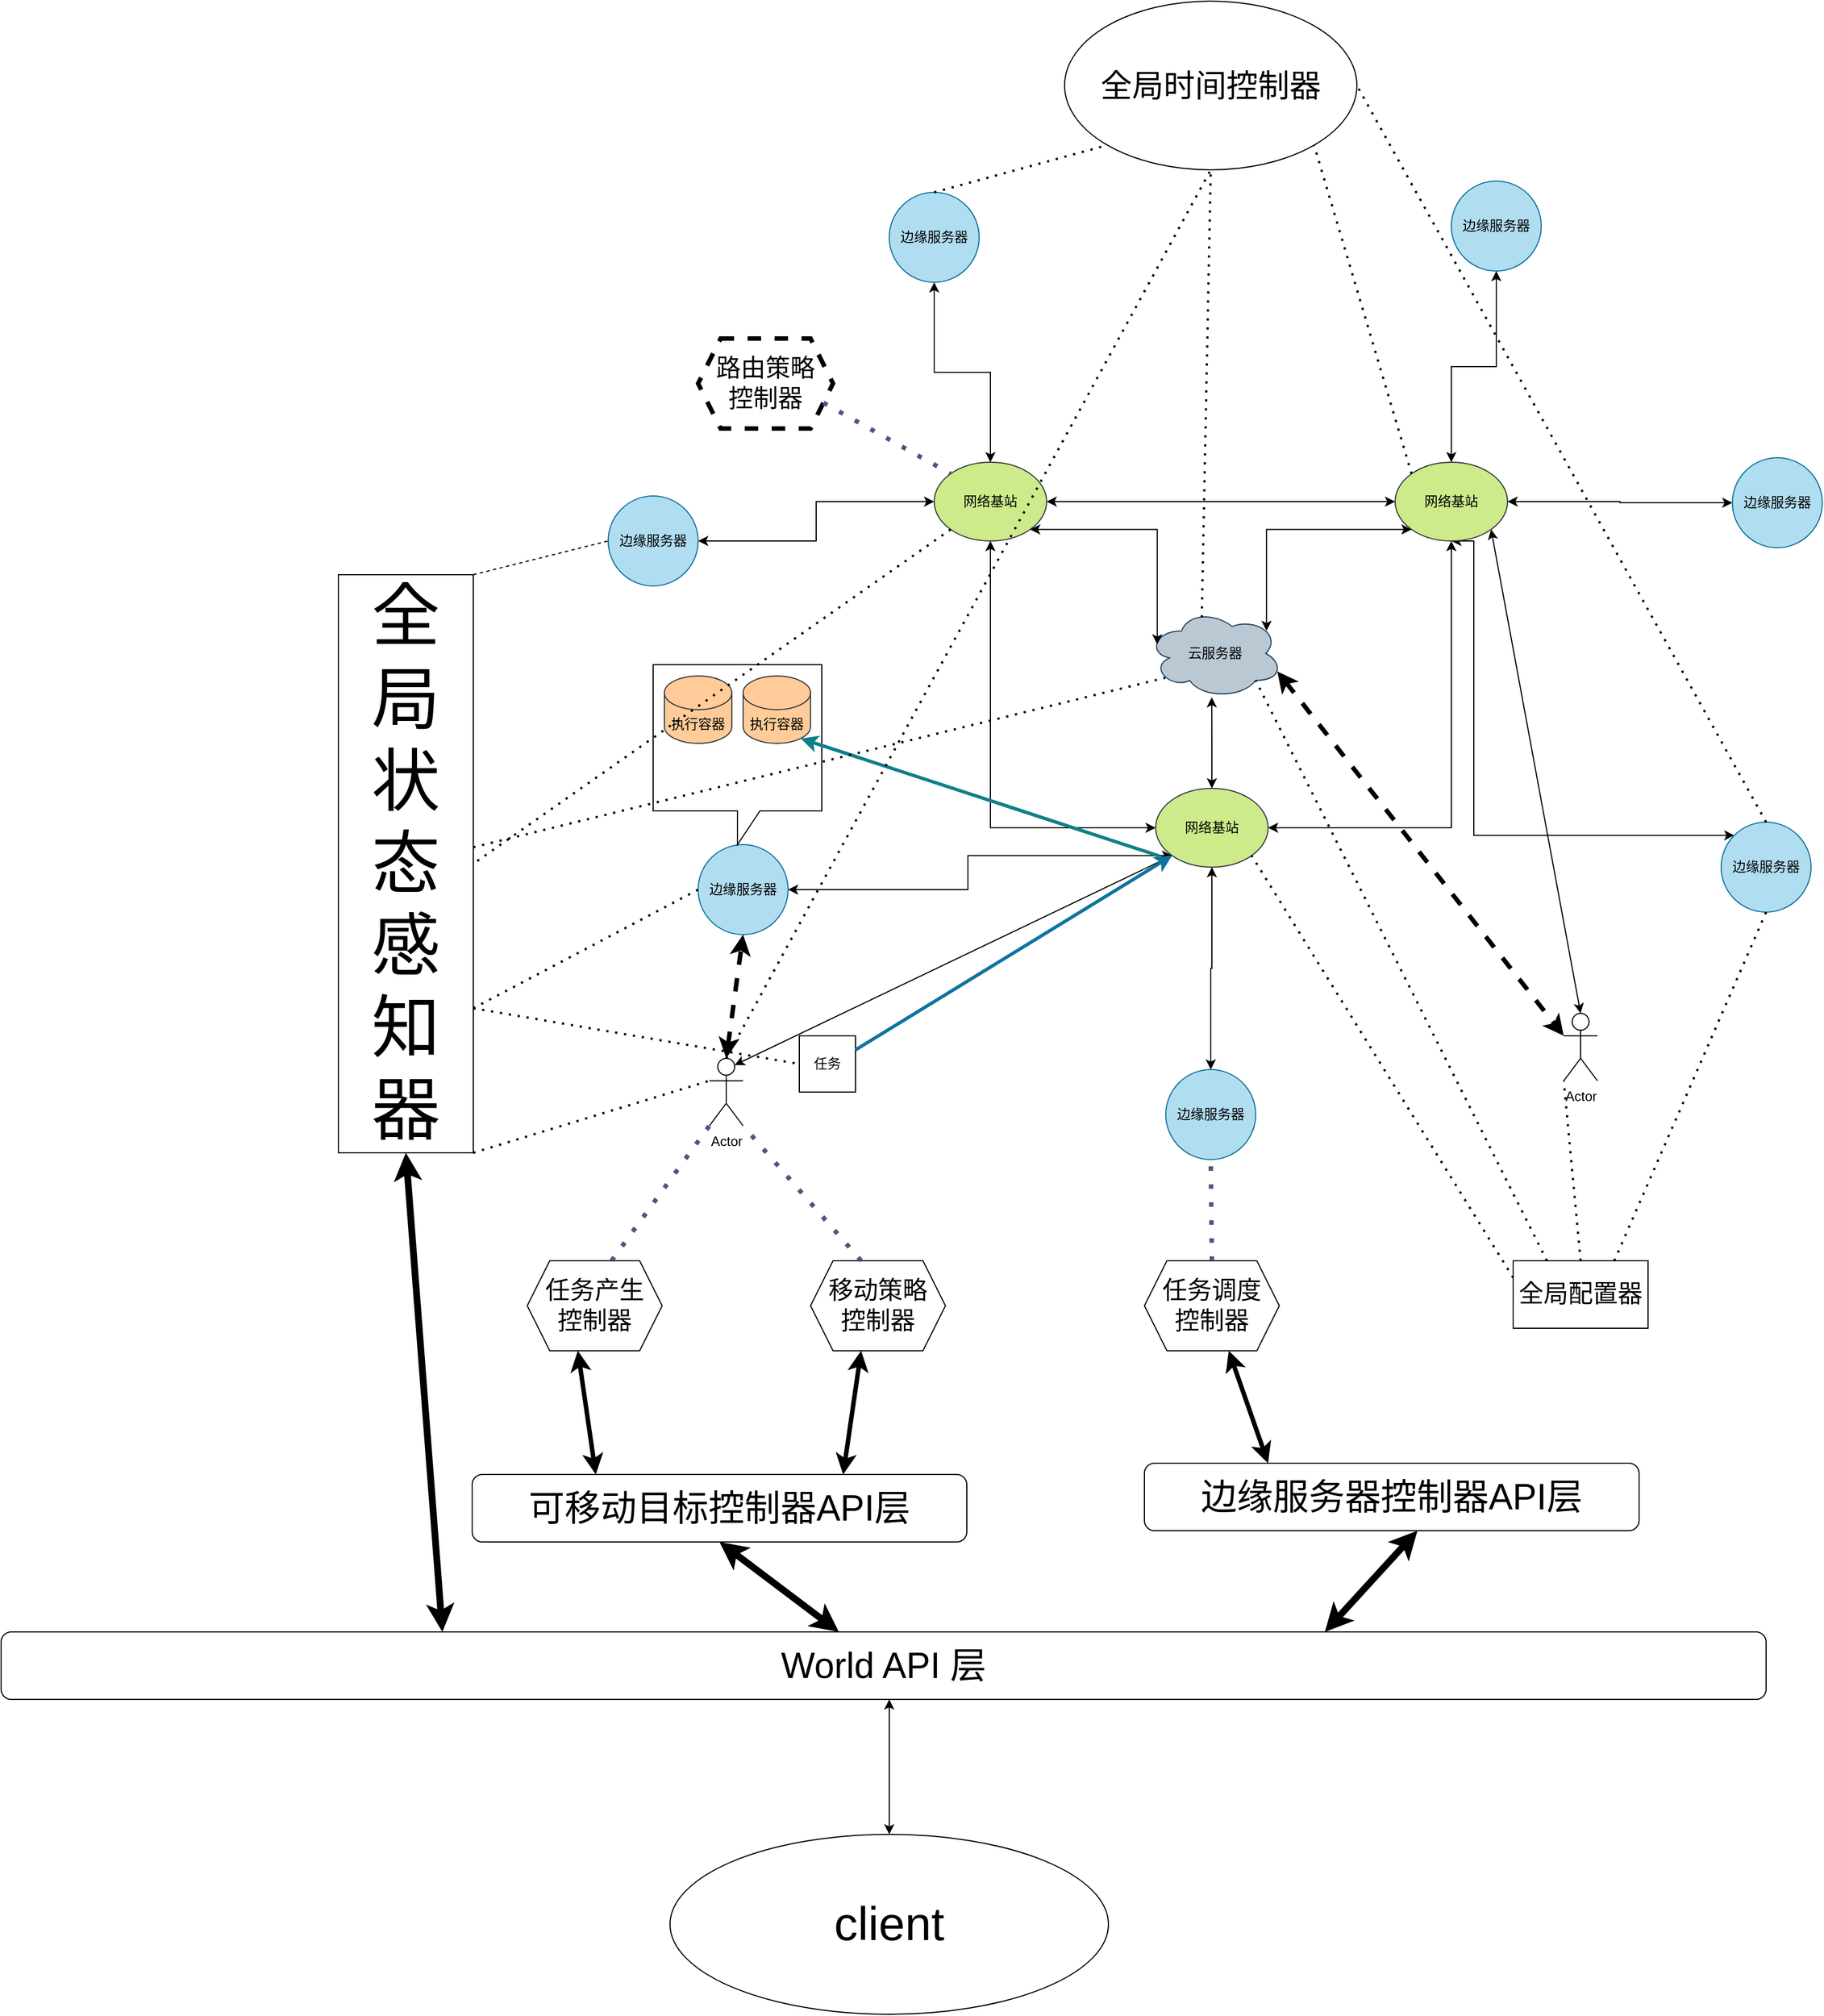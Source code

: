 <mxfile version="22.0.2" type="device">
  <diagram name="Page-1" id="03018318-947c-dd8e-b7a3-06fadd420f32">
    <mxGraphModel dx="3296" dy="2506" grid="1" gridSize="10" guides="1" tooltips="1" connect="1" arrows="1" fold="1" page="1" pageScale="1" pageWidth="1100" pageHeight="850" background="#ffffff" math="0" shadow="0">
      <root>
        <mxCell id="0" />
        <mxCell id="1" parent="0" />
        <mxCell id="KMlDWxls2vxEovdgFh5I-21" style="edgeStyle=orthogonalEdgeStyle;rounded=0;orthogonalLoop=1;jettySize=auto;html=1;exitX=1;exitY=0.5;exitDx=0;exitDy=0;entryX=0;entryY=0.5;entryDx=0;entryDy=0;startArrow=classic;startFill=1;" edge="1" parent="1" source="KMlDWxls2vxEovdgFh5I-1" target="KMlDWxls2vxEovdgFh5I-9">
          <mxGeometry relative="1" as="geometry" />
        </mxCell>
        <mxCell id="KMlDWxls2vxEovdgFh5I-1" value="边缘服务器" style="ellipse;whiteSpace=wrap;html=1;aspect=fixed;fillColor=#b1ddf0;strokeColor=#10739e;" vertex="1" parent="1">
          <mxGeometry x="10" y="170" width="80" height="80" as="geometry" />
        </mxCell>
        <mxCell id="KMlDWxls2vxEovdgFh5I-19" style="edgeStyle=orthogonalEdgeStyle;rounded=0;orthogonalLoop=1;jettySize=auto;html=1;exitX=0.5;exitY=0;exitDx=0;exitDy=0;startArrow=classic;startFill=1;" edge="1" parent="1" source="KMlDWxls2vxEovdgFh5I-2" target="KMlDWxls2vxEovdgFh5I-11">
          <mxGeometry relative="1" as="geometry" />
        </mxCell>
        <mxCell id="KMlDWxls2vxEovdgFh5I-2" value="边缘服务器" style="ellipse;whiteSpace=wrap;html=1;aspect=fixed;fillColor=#b1ddf0;strokeColor=#10739e;" vertex="1" parent="1">
          <mxGeometry x="506" y="680" width="80" height="80" as="geometry" />
        </mxCell>
        <mxCell id="KMlDWxls2vxEovdgFh5I-23" style="edgeStyle=orthogonalEdgeStyle;rounded=0;orthogonalLoop=1;jettySize=auto;html=1;exitX=0;exitY=0;exitDx=0;exitDy=0;entryX=0.5;entryY=1;entryDx=0;entryDy=0;startArrow=classic;startFill=1;" edge="1" parent="1" source="KMlDWxls2vxEovdgFh5I-3" target="KMlDWxls2vxEovdgFh5I-10">
          <mxGeometry relative="1" as="geometry">
            <Array as="points">
              <mxPoint x="780" y="472" />
              <mxPoint x="780" y="210" />
            </Array>
          </mxGeometry>
        </mxCell>
        <mxCell id="KMlDWxls2vxEovdgFh5I-3" value="边缘服务器" style="ellipse;whiteSpace=wrap;html=1;aspect=fixed;fillColor=#b1ddf0;strokeColor=#10739e;" vertex="1" parent="1">
          <mxGeometry x="1000" y="460" width="80" height="80" as="geometry" />
        </mxCell>
        <mxCell id="KMlDWxls2vxEovdgFh5I-20" style="edgeStyle=orthogonalEdgeStyle;rounded=0;orthogonalLoop=1;jettySize=auto;html=1;exitX=1;exitY=0.5;exitDx=0;exitDy=0;startArrow=classic;startFill=1;entryX=0;entryY=1;entryDx=0;entryDy=0;" edge="1" parent="1" source="KMlDWxls2vxEovdgFh5I-4" target="KMlDWxls2vxEovdgFh5I-11">
          <mxGeometry relative="1" as="geometry">
            <Array as="points">
              <mxPoint x="330" y="520" />
              <mxPoint x="330" y="490" />
            </Array>
          </mxGeometry>
        </mxCell>
        <mxCell id="KMlDWxls2vxEovdgFh5I-4" value="边缘服务器" style="ellipse;whiteSpace=wrap;html=1;aspect=fixed;fillColor=#b1ddf0;strokeColor=#10739e;" vertex="1" parent="1">
          <mxGeometry x="90" y="480" width="80" height="80" as="geometry" />
        </mxCell>
        <mxCell id="KMlDWxls2vxEovdgFh5I-18" style="edgeStyle=orthogonalEdgeStyle;rounded=0;orthogonalLoop=1;jettySize=auto;html=1;exitX=0;exitY=0.5;exitDx=0;exitDy=0;entryX=1;entryY=0.5;entryDx=0;entryDy=0;endArrow=classic;endFill=1;startArrow=classic;startFill=1;" edge="1" parent="1" source="KMlDWxls2vxEovdgFh5I-5" target="KMlDWxls2vxEovdgFh5I-10">
          <mxGeometry relative="1" as="geometry" />
        </mxCell>
        <mxCell id="KMlDWxls2vxEovdgFh5I-5" value="边缘服务器" style="ellipse;whiteSpace=wrap;html=1;aspect=fixed;fillColor=#b1ddf0;strokeColor=#10739e;" vertex="1" parent="1">
          <mxGeometry x="1010" y="136" width="80" height="80" as="geometry" />
        </mxCell>
        <mxCell id="KMlDWxls2vxEovdgFh5I-6" value="云服务器" style="ellipse;shape=cloud;whiteSpace=wrap;html=1;fillColor=#bac8d3;strokeColor=#23445d;" vertex="1" parent="1">
          <mxGeometry x="490" y="270" width="120" height="80" as="geometry" />
        </mxCell>
        <mxCell id="KMlDWxls2vxEovdgFh5I-16" style="edgeStyle=orthogonalEdgeStyle;rounded=0;orthogonalLoop=1;jettySize=auto;html=1;exitX=0.5;exitY=1;exitDx=0;exitDy=0;entryX=0.5;entryY=0;entryDx=0;entryDy=0;startArrow=classic;startFill=1;" edge="1" parent="1" source="KMlDWxls2vxEovdgFh5I-7" target="KMlDWxls2vxEovdgFh5I-9">
          <mxGeometry relative="1" as="geometry" />
        </mxCell>
        <mxCell id="KMlDWxls2vxEovdgFh5I-7" value="边缘服务器" style="ellipse;whiteSpace=wrap;html=1;aspect=fixed;fillColor=#b1ddf0;strokeColor=#10739e;" vertex="1" parent="1">
          <mxGeometry x="260" y="-100" width="80" height="80" as="geometry" />
        </mxCell>
        <mxCell id="KMlDWxls2vxEovdgFh5I-17" style="edgeStyle=orthogonalEdgeStyle;rounded=0;orthogonalLoop=1;jettySize=auto;html=1;exitX=0.5;exitY=1;exitDx=0;exitDy=0;entryX=0.5;entryY=0;entryDx=0;entryDy=0;startArrow=classic;startFill=1;" edge="1" parent="1" source="KMlDWxls2vxEovdgFh5I-8" target="KMlDWxls2vxEovdgFh5I-10">
          <mxGeometry relative="1" as="geometry" />
        </mxCell>
        <mxCell id="KMlDWxls2vxEovdgFh5I-8" value="边缘服务器" style="ellipse;whiteSpace=wrap;html=1;aspect=fixed;fillColor=#b1ddf0;strokeColor=#10739e;" vertex="1" parent="1">
          <mxGeometry x="760" y="-110" width="80" height="80" as="geometry" />
        </mxCell>
        <mxCell id="KMlDWxls2vxEovdgFh5I-13" style="edgeStyle=orthogonalEdgeStyle;rounded=0;orthogonalLoop=1;jettySize=auto;html=1;endArrow=classic;endFill=1;startArrow=classic;startFill=1;" edge="1" parent="1" source="KMlDWxls2vxEovdgFh5I-9" target="KMlDWxls2vxEovdgFh5I-10">
          <mxGeometry relative="1" as="geometry" />
        </mxCell>
        <mxCell id="KMlDWxls2vxEovdgFh5I-9" value="网络基站" style="ellipse;whiteSpace=wrap;html=1;fillColor=#cdeb8b;strokeColor=#36393d;" vertex="1" parent="1">
          <mxGeometry x="300" y="140" width="100" height="70" as="geometry" />
        </mxCell>
        <mxCell id="KMlDWxls2vxEovdgFh5I-14" style="edgeStyle=orthogonalEdgeStyle;rounded=0;orthogonalLoop=1;jettySize=auto;html=1;exitX=0.5;exitY=1;exitDx=0;exitDy=0;entryX=1;entryY=0.5;entryDx=0;entryDy=0;startArrow=classic;startFill=1;" edge="1" parent="1" source="KMlDWxls2vxEovdgFh5I-10" target="KMlDWxls2vxEovdgFh5I-11">
          <mxGeometry relative="1" as="geometry" />
        </mxCell>
        <mxCell id="KMlDWxls2vxEovdgFh5I-10" value="网络基站" style="ellipse;whiteSpace=wrap;html=1;fillColor=#cdeb8b;strokeColor=#36393d;" vertex="1" parent="1">
          <mxGeometry x="710" y="140" width="100" height="70" as="geometry" />
        </mxCell>
        <mxCell id="KMlDWxls2vxEovdgFh5I-15" style="edgeStyle=orthogonalEdgeStyle;rounded=0;orthogonalLoop=1;jettySize=auto;html=1;exitX=0;exitY=0.5;exitDx=0;exitDy=0;entryX=0.5;entryY=1;entryDx=0;entryDy=0;startArrow=classic;startFill=1;" edge="1" parent="1" source="KMlDWxls2vxEovdgFh5I-11" target="KMlDWxls2vxEovdgFh5I-9">
          <mxGeometry relative="1" as="geometry" />
        </mxCell>
        <mxCell id="KMlDWxls2vxEovdgFh5I-11" value="网络基站" style="ellipse;whiteSpace=wrap;html=1;fillColor=#cdeb8b;strokeColor=#36393d;" vertex="1" parent="1">
          <mxGeometry x="497" y="430" width="100" height="70" as="geometry" />
        </mxCell>
        <mxCell id="KMlDWxls2vxEovdgFh5I-24" style="edgeStyle=orthogonalEdgeStyle;rounded=0;orthogonalLoop=1;jettySize=auto;html=1;exitX=1;exitY=1;exitDx=0;exitDy=0;entryX=0.07;entryY=0.4;entryDx=0;entryDy=0;entryPerimeter=0;startArrow=classic;startFill=1;" edge="1" parent="1" source="KMlDWxls2vxEovdgFh5I-9" target="KMlDWxls2vxEovdgFh5I-6">
          <mxGeometry relative="1" as="geometry" />
        </mxCell>
        <mxCell id="KMlDWxls2vxEovdgFh5I-26" style="edgeStyle=orthogonalEdgeStyle;rounded=0;orthogonalLoop=1;jettySize=auto;html=1;exitX=0;exitY=1;exitDx=0;exitDy=0;entryX=0.88;entryY=0.25;entryDx=0;entryDy=0;entryPerimeter=0;startArrow=classic;startFill=1;" edge="1" parent="1" source="KMlDWxls2vxEovdgFh5I-10" target="KMlDWxls2vxEovdgFh5I-6">
          <mxGeometry relative="1" as="geometry" />
        </mxCell>
        <mxCell id="KMlDWxls2vxEovdgFh5I-27" style="edgeStyle=orthogonalEdgeStyle;rounded=0;orthogonalLoop=1;jettySize=auto;html=1;exitX=0.5;exitY=0;exitDx=0;exitDy=0;entryX=0.474;entryY=0.987;entryDx=0;entryDy=0;entryPerimeter=0;startArrow=classic;startFill=1;" edge="1" parent="1" source="KMlDWxls2vxEovdgFh5I-11" target="KMlDWxls2vxEovdgFh5I-6">
          <mxGeometry relative="1" as="geometry" />
        </mxCell>
        <mxCell id="KMlDWxls2vxEovdgFh5I-28" value="Actor" style="shape=umlActor;verticalLabelPosition=bottom;verticalAlign=top;html=1;outlineConnect=0;" vertex="1" parent="1">
          <mxGeometry x="100" y="670" width="30" height="60" as="geometry" />
        </mxCell>
        <mxCell id="KMlDWxls2vxEovdgFh5I-31" value="" style="endArrow=classic;startArrow=classic;html=1;rounded=0;exitX=0.75;exitY=0.1;exitDx=0;exitDy=0;exitPerimeter=0;entryX=0;entryY=1;entryDx=0;entryDy=0;" edge="1" parent="1" source="KMlDWxls2vxEovdgFh5I-28" target="KMlDWxls2vxEovdgFh5I-11">
          <mxGeometry width="50" height="50" relative="1" as="geometry">
            <mxPoint x="160" y="680" as="sourcePoint" />
            <mxPoint x="210" y="630" as="targetPoint" />
          </mxGeometry>
        </mxCell>
        <mxCell id="KMlDWxls2vxEovdgFh5I-32" value="" style="endArrow=classic;dashed=1;html=1;strokeWidth=4;rounded=0;entryX=0.5;entryY=1;entryDx=0;entryDy=0;exitX=0.5;exitY=0;exitDx=0;exitDy=0;exitPerimeter=0;startArrow=classic;startFill=1;endFill=1;" edge="1" parent="1" source="KMlDWxls2vxEovdgFh5I-28" target="KMlDWxls2vxEovdgFh5I-4">
          <mxGeometry width="50" height="50" relative="1" as="geometry">
            <mxPoint x="70" y="670" as="sourcePoint" />
            <mxPoint x="120" y="620" as="targetPoint" />
          </mxGeometry>
        </mxCell>
        <mxCell id="KMlDWxls2vxEovdgFh5I-33" value="Actor" style="shape=umlActor;verticalLabelPosition=bottom;verticalAlign=top;html=1;outlineConnect=0;" vertex="1" parent="1">
          <mxGeometry x="860" y="630" width="30" height="60" as="geometry" />
        </mxCell>
        <mxCell id="KMlDWxls2vxEovdgFh5I-34" value="" style="endArrow=classic;startArrow=classic;html=1;rounded=0;entryX=0.5;entryY=0;entryDx=0;entryDy=0;entryPerimeter=0;exitX=1;exitY=1;exitDx=0;exitDy=0;" edge="1" parent="1" source="KMlDWxls2vxEovdgFh5I-10" target="KMlDWxls2vxEovdgFh5I-33">
          <mxGeometry width="50" height="50" relative="1" as="geometry">
            <mxPoint x="720" y="620" as="sourcePoint" />
            <mxPoint x="770" y="570" as="targetPoint" />
          </mxGeometry>
        </mxCell>
        <mxCell id="KMlDWxls2vxEovdgFh5I-35" value="" style="endArrow=classic;dashed=1;html=1;strokeWidth=4;rounded=0;exitX=0.96;exitY=0.7;exitDx=0;exitDy=0;entryX=0;entryY=0.333;entryDx=0;entryDy=0;entryPerimeter=0;exitPerimeter=0;startArrow=classic;startFill=1;endFill=1;" edge="1" parent="1" source="KMlDWxls2vxEovdgFh5I-6" target="KMlDWxls2vxEovdgFh5I-33">
          <mxGeometry width="50" height="50" relative="1" as="geometry">
            <mxPoint x="670" y="700" as="sourcePoint" />
            <mxPoint x="720" y="650" as="targetPoint" />
          </mxGeometry>
        </mxCell>
        <mxCell id="KMlDWxls2vxEovdgFh5I-37" value="任务" style="whiteSpace=wrap;html=1;aspect=fixed;" vertex="1" parent="1">
          <mxGeometry x="180" y="650" width="50" height="50" as="geometry" />
        </mxCell>
        <mxCell id="KMlDWxls2vxEovdgFh5I-38" value="" style="shape=callout;whiteSpace=wrap;html=1;perimeter=calloutPerimeter;" vertex="1" parent="1">
          <mxGeometry x="50" y="320" width="150" height="160" as="geometry" />
        </mxCell>
        <mxCell id="KMlDWxls2vxEovdgFh5I-39" value="执行容器" style="shape=cylinder3;whiteSpace=wrap;html=1;boundedLbl=1;backgroundOutline=1;size=15;fillColor=#ffcc99;strokeColor=#36393d;" vertex="1" parent="1">
          <mxGeometry x="60" y="330" width="60" height="60" as="geometry" />
        </mxCell>
        <mxCell id="KMlDWxls2vxEovdgFh5I-40" value="执行容器" style="shape=cylinder3;whiteSpace=wrap;html=1;boundedLbl=1;backgroundOutline=1;size=15;fillColor=#ffcc99;strokeColor=#36393d;" vertex="1" parent="1">
          <mxGeometry x="130" y="330" width="60" height="60" as="geometry" />
        </mxCell>
        <mxCell id="KMlDWxls2vxEovdgFh5I-41" value="" style="endArrow=classic;html=1;rounded=0;exitX=1;exitY=0.25;exitDx=0;exitDy=0;entryX=0;entryY=1;entryDx=0;entryDy=0;fillColor=#b1ddf0;strokeColor=#10739e;strokeWidth=3;" edge="1" parent="1" source="KMlDWxls2vxEovdgFh5I-37" target="KMlDWxls2vxEovdgFh5I-11">
          <mxGeometry width="50" height="50" relative="1" as="geometry">
            <mxPoint x="340" y="610" as="sourcePoint" />
            <mxPoint x="460" y="540" as="targetPoint" />
          </mxGeometry>
        </mxCell>
        <mxCell id="KMlDWxls2vxEovdgFh5I-42" value="" style="endArrow=classic;html=1;rounded=0;entryX=0.855;entryY=1;entryDx=0;entryDy=-4.35;entryPerimeter=0;fillColor=#b0e3e6;strokeColor=#0e8088;strokeWidth=3;" edge="1" parent="1" target="KMlDWxls2vxEovdgFh5I-40">
          <mxGeometry width="50" height="50" relative="1" as="geometry">
            <mxPoint x="500" y="490" as="sourcePoint" />
            <mxPoint x="310" y="430" as="targetPoint" />
          </mxGeometry>
        </mxCell>
        <mxCell id="KMlDWxls2vxEovdgFh5I-44" value="&lt;font style=&quot;font-size: 28px;&quot;&gt;全局时间控制器&lt;/font&gt;" style="ellipse;whiteSpace=wrap;html=1;" vertex="1" parent="1">
          <mxGeometry x="416" y="-270" width="260" height="150" as="geometry" />
        </mxCell>
        <mxCell id="KMlDWxls2vxEovdgFh5I-46" value="" style="endArrow=none;dashed=1;html=1;dashPattern=1 3;strokeWidth=2;rounded=0;entryX=0;entryY=1;entryDx=0;entryDy=0;exitX=0.5;exitY=0;exitDx=0;exitDy=0;" edge="1" parent="1" source="KMlDWxls2vxEovdgFh5I-7" target="KMlDWxls2vxEovdgFh5I-44">
          <mxGeometry width="50" height="50" relative="1" as="geometry">
            <mxPoint x="350" y="-150" as="sourcePoint" />
            <mxPoint x="400" y="-200" as="targetPoint" />
          </mxGeometry>
        </mxCell>
        <mxCell id="KMlDWxls2vxEovdgFh5I-47" value="" style="endArrow=none;dashed=1;html=1;dashPattern=1 3;strokeWidth=2;rounded=0;entryX=0.5;entryY=1;entryDx=0;entryDy=0;exitX=0.4;exitY=0.1;exitDx=0;exitDy=0;exitPerimeter=0;" edge="1" parent="1" source="KMlDWxls2vxEovdgFh5I-6" target="KMlDWxls2vxEovdgFh5I-44">
          <mxGeometry width="50" height="50" relative="1" as="geometry">
            <mxPoint x="310" y="-90" as="sourcePoint" />
            <mxPoint x="418" y="-232" as="targetPoint" />
          </mxGeometry>
        </mxCell>
        <mxCell id="KMlDWxls2vxEovdgFh5I-48" value="" style="endArrow=none;dashed=1;html=1;dashPattern=1 3;strokeWidth=2;rounded=0;exitX=0.5;exitY=0;exitDx=0;exitDy=0;exitPerimeter=0;entryX=0.5;entryY=1;entryDx=0;entryDy=0;" edge="1" parent="1" source="KMlDWxls2vxEovdgFh5I-28" target="KMlDWxls2vxEovdgFh5I-44">
          <mxGeometry width="50" height="50" relative="1" as="geometry">
            <mxPoint x="50" y="660" as="sourcePoint" />
            <mxPoint x="100" y="610" as="targetPoint" />
          </mxGeometry>
        </mxCell>
        <mxCell id="KMlDWxls2vxEovdgFh5I-49" value="" style="endArrow=none;dashed=1;html=1;dashPattern=1 3;strokeWidth=2;rounded=0;exitX=0;exitY=0;exitDx=0;exitDy=0;entryX=1;entryY=1;entryDx=0;entryDy=0;" edge="1" parent="1" source="KMlDWxls2vxEovdgFh5I-10" target="KMlDWxls2vxEovdgFh5I-44">
          <mxGeometry width="50" height="50" relative="1" as="geometry">
            <mxPoint x="950" y="350" as="sourcePoint" />
            <mxPoint x="1000" y="300" as="targetPoint" />
          </mxGeometry>
        </mxCell>
        <mxCell id="KMlDWxls2vxEovdgFh5I-50" value="" style="endArrow=none;dashed=1;html=1;dashPattern=1 3;strokeWidth=2;rounded=0;exitX=0.5;exitY=0;exitDx=0;exitDy=0;entryX=1;entryY=0.5;entryDx=0;entryDy=0;" edge="1" parent="1" source="KMlDWxls2vxEovdgFh5I-3" target="KMlDWxls2vxEovdgFh5I-44">
          <mxGeometry width="50" height="50" relative="1" as="geometry">
            <mxPoint x="950" y="430" as="sourcePoint" />
            <mxPoint x="1000" y="380" as="targetPoint" />
          </mxGeometry>
        </mxCell>
        <mxCell id="KMlDWxls2vxEovdgFh5I-51" value="&lt;font style=&quot;font-size: 22px;&quot;&gt;移动策略&lt;br&gt;控制器&lt;/font&gt;" style="shape=hexagon;perimeter=hexagonPerimeter2;whiteSpace=wrap;html=1;fixedSize=1;" vertex="1" parent="1">
          <mxGeometry x="190" y="850" width="120" height="80" as="geometry" />
        </mxCell>
        <mxCell id="KMlDWxls2vxEovdgFh5I-52" value="" style="endArrow=none;dashed=1;html=1;dashPattern=1 3;strokeWidth=4;rounded=0;entryX=1;entryY=1;entryDx=0;entryDy=0;entryPerimeter=0;exitX=0.375;exitY=0;exitDx=0;exitDy=0;fillColor=#d0cee2;strokeColor=#56517e;" edge="1" parent="1" source="KMlDWxls2vxEovdgFh5I-51" target="KMlDWxls2vxEovdgFh5I-28">
          <mxGeometry width="50" height="50" relative="1" as="geometry">
            <mxPoint x="200" y="820" as="sourcePoint" />
            <mxPoint x="250" y="770" as="targetPoint" />
          </mxGeometry>
        </mxCell>
        <mxCell id="KMlDWxls2vxEovdgFh5I-54" value="&lt;font style=&quot;font-size: 22px;&quot;&gt;任务产生&lt;br&gt;控制器&lt;br&gt;&lt;/font&gt;" style="shape=hexagon;perimeter=hexagonPerimeter2;whiteSpace=wrap;html=1;fixedSize=1;" vertex="1" parent="1">
          <mxGeometry x="-62" y="850" width="120" height="80" as="geometry" />
        </mxCell>
        <mxCell id="KMlDWxls2vxEovdgFh5I-55" value="" style="endArrow=none;dashed=1;html=1;dashPattern=1 3;strokeWidth=4;rounded=0;entryX=0;entryY=1;entryDx=0;entryDy=0;entryPerimeter=0;exitX=0.625;exitY=0;exitDx=0;exitDy=0;fillColor=#d0cee2;strokeColor=#56517e;" edge="1" parent="1" source="KMlDWxls2vxEovdgFh5I-54" target="KMlDWxls2vxEovdgFh5I-28">
          <mxGeometry width="50" height="50" relative="1" as="geometry">
            <mxPoint x="217" y="858" as="sourcePoint" />
            <mxPoint x="140" y="740" as="targetPoint" />
          </mxGeometry>
        </mxCell>
        <mxCell id="KMlDWxls2vxEovdgFh5I-56" value="&lt;font style=&quot;font-size: 22px;&quot;&gt;路由策略&lt;br&gt;控制器&lt;/font&gt;" style="shape=hexagon;perimeter=hexagonPerimeter2;whiteSpace=wrap;html=1;fixedSize=1;dashed=1;strokeWidth=4;" vertex="1" parent="1">
          <mxGeometry x="90" y="30" width="120" height="80" as="geometry" />
        </mxCell>
        <mxCell id="KMlDWxls2vxEovdgFh5I-57" value="" style="endArrow=none;dashed=1;html=1;dashPattern=1 3;strokeWidth=4;rounded=0;entryX=0;entryY=0;entryDx=0;entryDy=0;exitX=1;exitY=0.75;exitDx=0;exitDy=0;fillColor=#d0cee2;strokeColor=#56517e;" edge="1" parent="1" source="KMlDWxls2vxEovdgFh5I-56" target="KMlDWxls2vxEovdgFh5I-9">
          <mxGeometry width="50" height="50" relative="1" as="geometry">
            <mxPoint x="190" y="180" as="sourcePoint" />
            <mxPoint x="277" y="60" as="targetPoint" />
          </mxGeometry>
        </mxCell>
        <mxCell id="KMlDWxls2vxEovdgFh5I-58" value="&lt;font style=&quot;font-size: 22px;&quot;&gt;任务调度&lt;br&gt;控制器&lt;/font&gt;" style="shape=hexagon;perimeter=hexagonPerimeter2;whiteSpace=wrap;html=1;fixedSize=1;" vertex="1" parent="1">
          <mxGeometry x="487" y="850" width="120" height="80" as="geometry" />
        </mxCell>
        <mxCell id="KMlDWxls2vxEovdgFh5I-59" value="" style="endArrow=none;dashed=1;html=1;dashPattern=1 3;strokeWidth=4;rounded=0;entryX=0.5;entryY=1;entryDx=0;entryDy=0;exitX=0.5;exitY=0;exitDx=0;exitDy=0;fillColor=#d0cee2;strokeColor=#56517e;" edge="1" parent="1" source="KMlDWxls2vxEovdgFh5I-58" target="KMlDWxls2vxEovdgFh5I-2">
          <mxGeometry width="50" height="50" relative="1" as="geometry">
            <mxPoint x="245" y="860" as="sourcePoint" />
            <mxPoint x="140" y="740" as="targetPoint" />
          </mxGeometry>
        </mxCell>
        <mxCell id="KMlDWxls2vxEovdgFh5I-61" value="&lt;font style=&quot;font-size: 61px;&quot;&gt;全局状态感知器&lt;/font&gt;" style="rounded=0;whiteSpace=wrap;html=1;" vertex="1" parent="1">
          <mxGeometry x="-230" y="240" width="120" height="514" as="geometry" />
        </mxCell>
        <mxCell id="KMlDWxls2vxEovdgFh5I-62" value="" style="endArrow=none;dashed=1;html=1;rounded=0;exitX=1;exitY=0;exitDx=0;exitDy=0;entryX=0;entryY=0.5;entryDx=0;entryDy=0;" edge="1" parent="1" source="KMlDWxls2vxEovdgFh5I-61" target="KMlDWxls2vxEovdgFh5I-1">
          <mxGeometry width="50" height="50" relative="1" as="geometry">
            <mxPoint x="-220" y="300" as="sourcePoint" />
            <mxPoint x="-170" y="250" as="targetPoint" />
          </mxGeometry>
        </mxCell>
        <mxCell id="KMlDWxls2vxEovdgFh5I-63" value="" style="endArrow=none;dashed=1;html=1;dashPattern=1 3;strokeWidth=2;rounded=0;exitX=1;exitY=0.75;exitDx=0;exitDy=0;entryX=0;entryY=0.5;entryDx=0;entryDy=0;" edge="1" parent="1" source="KMlDWxls2vxEovdgFh5I-61" target="KMlDWxls2vxEovdgFh5I-4">
          <mxGeometry width="50" height="50" relative="1" as="geometry">
            <mxPoint x="-150" y="570" as="sourcePoint" />
            <mxPoint x="-100" y="520" as="targetPoint" />
          </mxGeometry>
        </mxCell>
        <mxCell id="KMlDWxls2vxEovdgFh5I-64" value="" style="endArrow=none;dashed=1;html=1;dashPattern=1 3;strokeWidth=2;rounded=0;exitX=0;exitY=1;exitDx=0;exitDy=0;entryX=1;entryY=0.5;entryDx=0;entryDy=0;" edge="1" parent="1" source="KMlDWxls2vxEovdgFh5I-9" target="KMlDWxls2vxEovdgFh5I-61">
          <mxGeometry width="50" height="50" relative="1" as="geometry">
            <mxPoint x="-180" y="370" as="sourcePoint" />
            <mxPoint x="-130" y="320" as="targetPoint" />
          </mxGeometry>
        </mxCell>
        <mxCell id="KMlDWxls2vxEovdgFh5I-65" value="" style="endArrow=none;dashed=1;html=1;dashPattern=1 3;strokeWidth=2;rounded=0;exitX=1;exitY=1;exitDx=0;exitDy=0;entryX=0;entryY=0.333;entryDx=0;entryDy=0;entryPerimeter=0;" edge="1" parent="1" source="KMlDWxls2vxEovdgFh5I-61" target="KMlDWxls2vxEovdgFh5I-28">
          <mxGeometry width="50" height="50" relative="1" as="geometry">
            <mxPoint x="-190" y="670" as="sourcePoint" />
            <mxPoint x="-140" y="620" as="targetPoint" />
          </mxGeometry>
        </mxCell>
        <mxCell id="KMlDWxls2vxEovdgFh5I-66" value="" style="endArrow=none;dashed=1;html=1;dashPattern=1 3;strokeWidth=2;rounded=0;entryX=0.13;entryY=0.77;entryDx=0;entryDy=0;entryPerimeter=0;" edge="1" parent="1" source="KMlDWxls2vxEovdgFh5I-61" target="KMlDWxls2vxEovdgFh5I-6">
          <mxGeometry width="50" height="50" relative="1" as="geometry">
            <mxPoint x="-80" y="570" as="sourcePoint" />
            <mxPoint x="-30" y="520" as="targetPoint" />
          </mxGeometry>
        </mxCell>
        <mxCell id="KMlDWxls2vxEovdgFh5I-67" value="" style="endArrow=none;dashed=1;html=1;dashPattern=1 3;strokeWidth=2;rounded=0;exitX=1;exitY=0.75;exitDx=0;exitDy=0;entryX=0;entryY=0.5;entryDx=0;entryDy=0;" edge="1" parent="1" source="KMlDWxls2vxEovdgFh5I-61" target="KMlDWxls2vxEovdgFh5I-37">
          <mxGeometry width="50" height="50" relative="1" as="geometry">
            <mxPoint x="-20" y="660" as="sourcePoint" />
            <mxPoint x="30" y="610" as="targetPoint" />
          </mxGeometry>
        </mxCell>
        <mxCell id="KMlDWxls2vxEovdgFh5I-68" value="&lt;font style=&quot;font-size: 32px;&quot;&gt;World API 层&lt;/font&gt;" style="rounded=1;whiteSpace=wrap;html=1;" vertex="1" parent="1">
          <mxGeometry x="-530" y="1180" width="1570" height="60" as="geometry" />
        </mxCell>
        <mxCell id="KMlDWxls2vxEovdgFh5I-69" value="" style="endArrow=classic;startArrow=classic;html=1;rounded=0;entryX=0.5;entryY=1;entryDx=0;entryDy=0;exitX=0.25;exitY=0;exitDx=0;exitDy=0;strokeWidth=6;" edge="1" parent="1" source="KMlDWxls2vxEovdgFh5I-68" target="KMlDWxls2vxEovdgFh5I-61">
          <mxGeometry width="50" height="50" relative="1" as="geometry">
            <mxPoint x="-200" y="910" as="sourcePoint" />
            <mxPoint x="-150" y="860" as="targetPoint" />
          </mxGeometry>
        </mxCell>
        <mxCell id="KMlDWxls2vxEovdgFh5I-71" value="&lt;font style=&quot;font-size: 32px;&quot;&gt;可移动目标控制器API层&lt;/font&gt;" style="rounded=1;whiteSpace=wrap;html=1;" vertex="1" parent="1">
          <mxGeometry x="-111" y="1040" width="440" height="60" as="geometry" />
        </mxCell>
        <mxCell id="KMlDWxls2vxEovdgFh5I-72" value="&lt;font style=&quot;font-size: 32px;&quot;&gt;边缘服务器控制器API层&lt;/font&gt;" style="rounded=1;whiteSpace=wrap;html=1;" vertex="1" parent="1">
          <mxGeometry x="487" y="1030" width="440" height="60" as="geometry" />
        </mxCell>
        <mxCell id="KMlDWxls2vxEovdgFh5I-73" value="" style="endArrow=classic;startArrow=classic;html=1;rounded=0;entryX=0.5;entryY=1;entryDx=0;entryDy=0;strokeWidth=6;" edge="1" parent="1" source="KMlDWxls2vxEovdgFh5I-68" target="KMlDWxls2vxEovdgFh5I-71">
          <mxGeometry width="50" height="50" relative="1" as="geometry">
            <mxPoint x="70" y="1380" as="sourcePoint" />
            <mxPoint x="120" y="1330" as="targetPoint" />
          </mxGeometry>
        </mxCell>
        <mxCell id="KMlDWxls2vxEovdgFh5I-74" value="" style="endArrow=classic;startArrow=classic;html=1;rounded=0;entryX=0.552;entryY=1;entryDx=0;entryDy=0;entryPerimeter=0;exitX=0.75;exitY=0;exitDx=0;exitDy=0;strokeWidth=6;" edge="1" parent="1" source="KMlDWxls2vxEovdgFh5I-68" target="KMlDWxls2vxEovdgFh5I-72">
          <mxGeometry width="50" height="50" relative="1" as="geometry">
            <mxPoint x="690" y="1180" as="sourcePoint" />
            <mxPoint x="740" y="1130" as="targetPoint" />
          </mxGeometry>
        </mxCell>
        <mxCell id="KMlDWxls2vxEovdgFh5I-78" value="&lt;font style=&quot;font-size: 42px;&quot;&gt;client&lt;/font&gt;" style="ellipse;whiteSpace=wrap;html=1;" vertex="1" parent="1">
          <mxGeometry x="65" y="1360" width="390" height="160" as="geometry" />
        </mxCell>
        <mxCell id="KMlDWxls2vxEovdgFh5I-79" value="" style="endArrow=classic;startArrow=classic;html=1;rounded=0;exitX=0.5;exitY=0;exitDx=0;exitDy=0;" edge="1" parent="1" source="KMlDWxls2vxEovdgFh5I-78">
          <mxGeometry width="50" height="50" relative="1" as="geometry">
            <mxPoint x="838" y="1300" as="sourcePoint" />
            <mxPoint x="260" y="1240" as="targetPoint" />
          </mxGeometry>
        </mxCell>
        <mxCell id="KMlDWxls2vxEovdgFh5I-80" value="" style="endArrow=classic;startArrow=classic;html=1;rounded=0;entryX=0.375;entryY=1;entryDx=0;entryDy=0;exitX=0.25;exitY=0;exitDx=0;exitDy=0;strokeWidth=4;" edge="1" parent="1" source="KMlDWxls2vxEovdgFh5I-71" target="KMlDWxls2vxEovdgFh5I-54">
          <mxGeometry width="50" height="50" relative="1" as="geometry">
            <mxPoint x="70" y="1000" as="sourcePoint" />
            <mxPoint x="120" y="950" as="targetPoint" />
          </mxGeometry>
        </mxCell>
        <mxCell id="KMlDWxls2vxEovdgFh5I-81" value="" style="endArrow=classic;startArrow=classic;html=1;rounded=0;entryX=0.375;entryY=1;entryDx=0;entryDy=0;exitX=0.75;exitY=0;exitDx=0;exitDy=0;strokeWidth=4;" edge="1" parent="1" source="KMlDWxls2vxEovdgFh5I-71" target="KMlDWxls2vxEovdgFh5I-51">
          <mxGeometry width="50" height="50" relative="1" as="geometry">
            <mxPoint x="25" y="1050" as="sourcePoint" />
            <mxPoint x="-7" y="940" as="targetPoint" />
          </mxGeometry>
        </mxCell>
        <mxCell id="KMlDWxls2vxEovdgFh5I-82" value="" style="endArrow=classic;startArrow=classic;html=1;rounded=0;entryX=0.625;entryY=1;entryDx=0;entryDy=0;exitX=0.25;exitY=0;exitDx=0;exitDy=0;strokeWidth=4;" edge="1" parent="1" source="KMlDWxls2vxEovdgFh5I-72" target="KMlDWxls2vxEovdgFh5I-58">
          <mxGeometry width="50" height="50" relative="1" as="geometry">
            <mxPoint x="229" y="1050" as="sourcePoint" />
            <mxPoint x="245" y="940" as="targetPoint" />
          </mxGeometry>
        </mxCell>
        <mxCell id="KMlDWxls2vxEovdgFh5I-83" value="&lt;font style=&quot;font-size: 22px;&quot;&gt;全局配置器&lt;/font&gt;" style="rounded=0;whiteSpace=wrap;html=1;" vertex="1" parent="1">
          <mxGeometry x="815" y="850" width="120" height="60" as="geometry" />
        </mxCell>
        <mxCell id="KMlDWxls2vxEovdgFh5I-84" value="" style="endArrow=none;dashed=1;html=1;dashPattern=1 3;strokeWidth=2;rounded=0;exitX=0.5;exitY=0;exitDx=0;exitDy=0;entryX=0;entryY=1;entryDx=0;entryDy=0;entryPerimeter=0;" edge="1" parent="1" source="KMlDWxls2vxEovdgFh5I-83" target="KMlDWxls2vxEovdgFh5I-33">
          <mxGeometry width="50" height="50" relative="1" as="geometry">
            <mxPoint x="870" y="830" as="sourcePoint" />
            <mxPoint x="920" y="780" as="targetPoint" />
          </mxGeometry>
        </mxCell>
        <mxCell id="KMlDWxls2vxEovdgFh5I-85" value="" style="endArrow=none;dashed=1;html=1;dashPattern=1 3;strokeWidth=2;rounded=0;exitX=0.75;exitY=0;exitDx=0;exitDy=0;entryX=0.5;entryY=1;entryDx=0;entryDy=0;" edge="1" parent="1" source="KMlDWxls2vxEovdgFh5I-83" target="KMlDWxls2vxEovdgFh5I-3">
          <mxGeometry width="50" height="50" relative="1" as="geometry">
            <mxPoint x="950" y="830" as="sourcePoint" />
            <mxPoint x="1000" y="780" as="targetPoint" />
          </mxGeometry>
        </mxCell>
        <mxCell id="KMlDWxls2vxEovdgFh5I-86" value="" style="endArrow=none;dashed=1;html=1;dashPattern=1 3;strokeWidth=2;rounded=0;exitX=0;exitY=0.25;exitDx=0;exitDy=0;entryX=1;entryY=1;entryDx=0;entryDy=0;" edge="1" parent="1" source="KMlDWxls2vxEovdgFh5I-83" target="KMlDWxls2vxEovdgFh5I-11">
          <mxGeometry width="50" height="50" relative="1" as="geometry">
            <mxPoint x="740" y="840" as="sourcePoint" />
            <mxPoint x="790" y="790" as="targetPoint" />
          </mxGeometry>
        </mxCell>
        <mxCell id="KMlDWxls2vxEovdgFh5I-87" value="" style="endArrow=none;dashed=1;html=1;dashPattern=1 3;strokeWidth=2;rounded=0;exitX=0.25;exitY=0;exitDx=0;exitDy=0;entryX=0.8;entryY=0.8;entryDx=0;entryDy=0;entryPerimeter=0;" edge="1" parent="1" source="KMlDWxls2vxEovdgFh5I-83" target="KMlDWxls2vxEovdgFh5I-6">
          <mxGeometry width="50" height="50" relative="1" as="geometry">
            <mxPoint x="780" y="790" as="sourcePoint" />
            <mxPoint x="830" y="740" as="targetPoint" />
          </mxGeometry>
        </mxCell>
      </root>
    </mxGraphModel>
  </diagram>
</mxfile>
